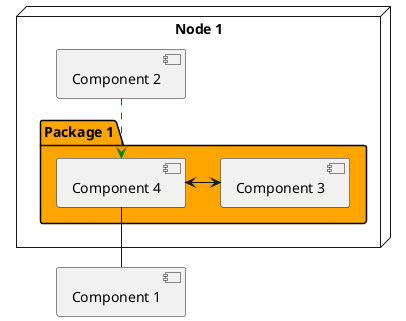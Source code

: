 @startuml

' =================
' == Declaration ==
' =================

[Component 1]

node "Node 1" {
    package "Package 1" #Orange {
        [Component 4]
        [Component 3]
    }
    [Component 2]
}



' ====================
' == Implementation ==
' ====================


node "Node 1" {
    [Component 2] .[#Green]-> [Component 4]
    [Component 3] <-left-> [Component 4]
    [Component 4] -- [Component 1]
}

@enduml
